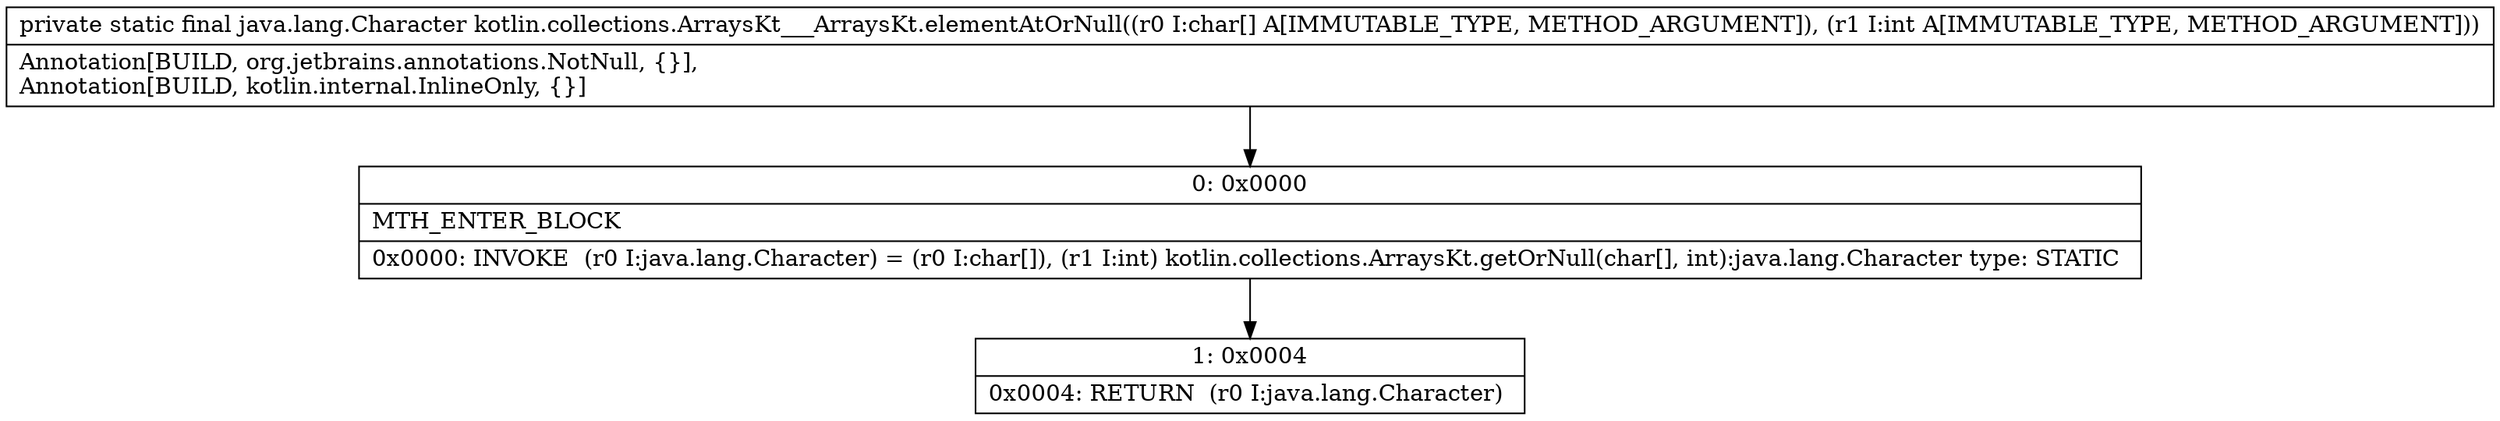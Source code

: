 digraph "CFG forkotlin.collections.ArraysKt___ArraysKt.elementAtOrNull([CI)Ljava\/lang\/Character;" {
Node_0 [shape=record,label="{0\:\ 0x0000|MTH_ENTER_BLOCK\l|0x0000: INVOKE  (r0 I:java.lang.Character) = (r0 I:char[]), (r1 I:int) kotlin.collections.ArraysKt.getOrNull(char[], int):java.lang.Character type: STATIC \l}"];
Node_1 [shape=record,label="{1\:\ 0x0004|0x0004: RETURN  (r0 I:java.lang.Character) \l}"];
MethodNode[shape=record,label="{private static final java.lang.Character kotlin.collections.ArraysKt___ArraysKt.elementAtOrNull((r0 I:char[] A[IMMUTABLE_TYPE, METHOD_ARGUMENT]), (r1 I:int A[IMMUTABLE_TYPE, METHOD_ARGUMENT]))  | Annotation[BUILD, org.jetbrains.annotations.NotNull, \{\}], \lAnnotation[BUILD, kotlin.internal.InlineOnly, \{\}]\l}"];
MethodNode -> Node_0;
Node_0 -> Node_1;
}

